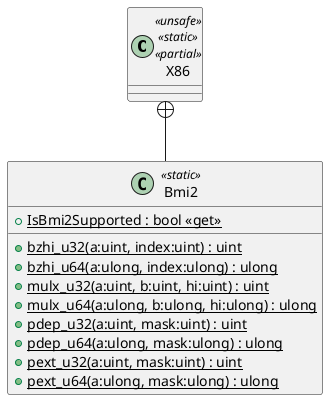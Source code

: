 @startuml
class X86 <<unsafe>> <<static>> <<partial>> {
}
class Bmi2 <<static>> {
    + {static} IsBmi2Supported : bool <<get>>
    + {static} bzhi_u32(a:uint, index:uint) : uint
    + {static} bzhi_u64(a:ulong, index:ulong) : ulong
    + {static} mulx_u32(a:uint, b:uint, hi:uint) : uint
    + {static} mulx_u64(a:ulong, b:ulong, hi:ulong) : ulong
    + {static} pdep_u32(a:uint, mask:uint) : uint
    + {static} pdep_u64(a:ulong, mask:ulong) : ulong
    + {static} pext_u32(a:uint, mask:uint) : uint
    + {static} pext_u64(a:ulong, mask:ulong) : ulong
}
X86 +-- Bmi2
@enduml
